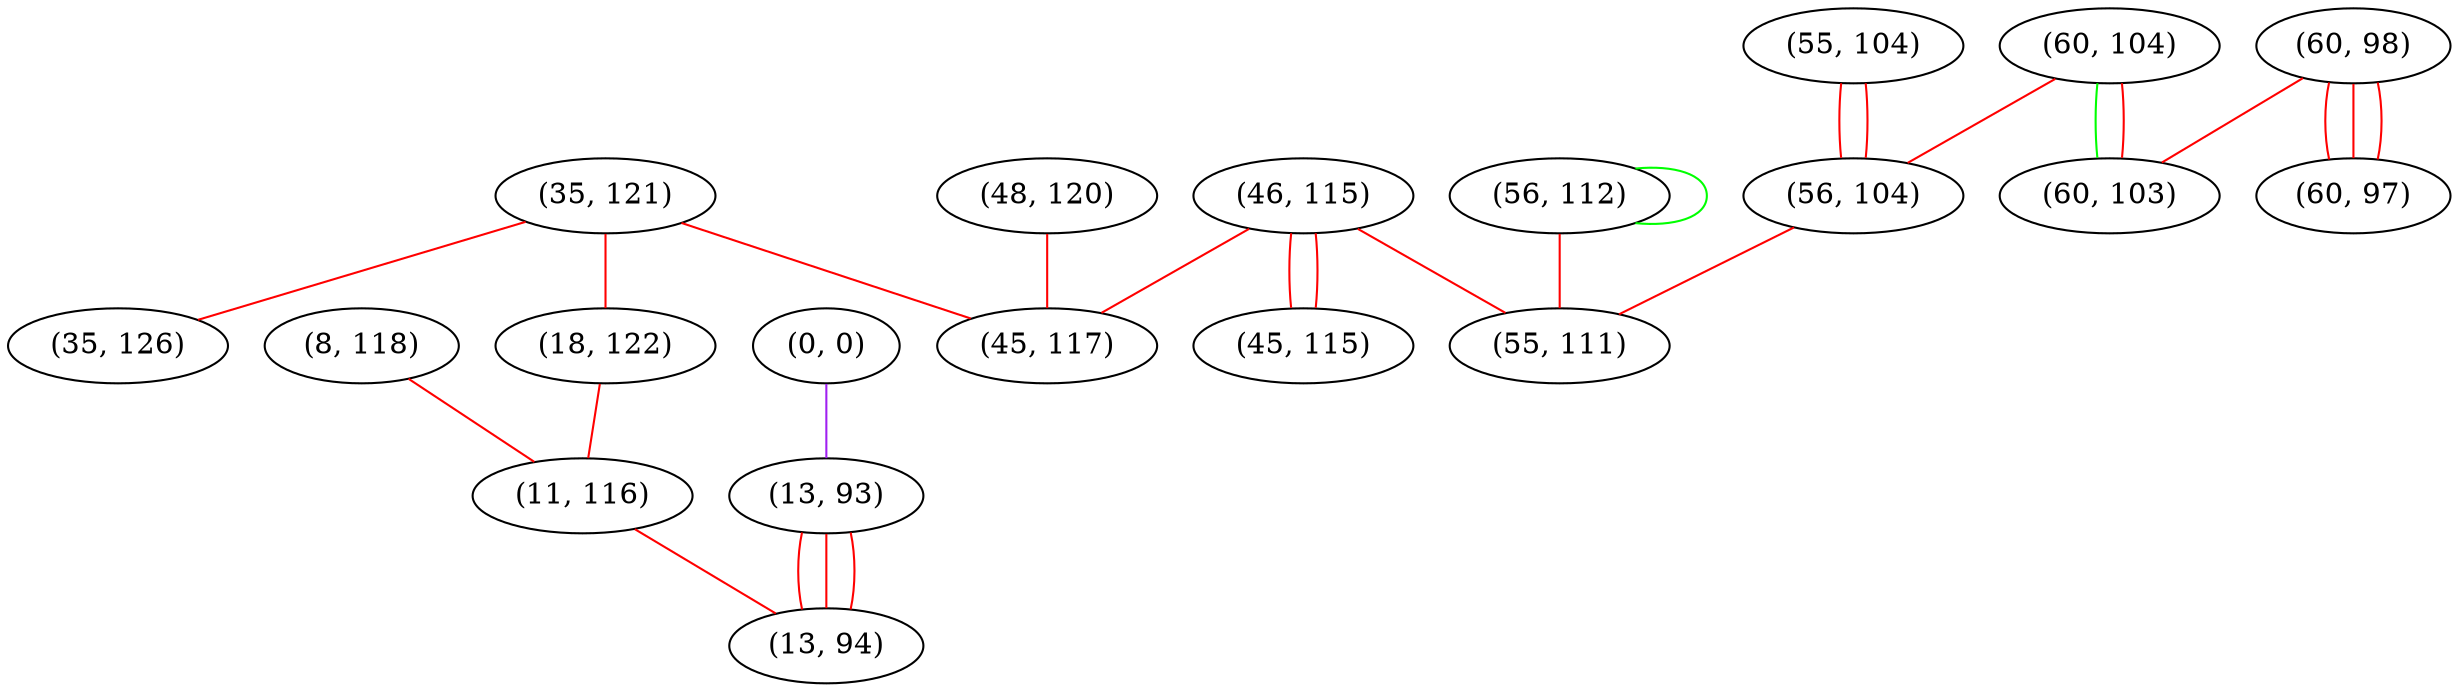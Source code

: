 graph "" {
"(35, 121)";
"(0, 0)";
"(46, 115)";
"(8, 118)";
"(56, 112)";
"(55, 104)";
"(35, 126)";
"(18, 122)";
"(60, 104)";
"(60, 98)";
"(56, 104)";
"(11, 116)";
"(13, 93)";
"(45, 115)";
"(13, 94)";
"(60, 97)";
"(60, 103)";
"(48, 120)";
"(45, 117)";
"(55, 111)";
"(35, 121)" -- "(45, 117)"  [color=red, key=0, weight=1];
"(35, 121)" -- "(35, 126)"  [color=red, key=0, weight=1];
"(35, 121)" -- "(18, 122)"  [color=red, key=0, weight=1];
"(0, 0)" -- "(13, 93)"  [color=purple, key=0, weight=4];
"(46, 115)" -- "(55, 111)"  [color=red, key=0, weight=1];
"(46, 115)" -- "(45, 117)"  [color=red, key=0, weight=1];
"(46, 115)" -- "(45, 115)"  [color=red, key=0, weight=1];
"(46, 115)" -- "(45, 115)"  [color=red, key=1, weight=1];
"(8, 118)" -- "(11, 116)"  [color=red, key=0, weight=1];
"(56, 112)" -- "(56, 112)"  [color=green, key=0, weight=2];
"(56, 112)" -- "(55, 111)"  [color=red, key=0, weight=1];
"(55, 104)" -- "(56, 104)"  [color=red, key=0, weight=1];
"(55, 104)" -- "(56, 104)"  [color=red, key=1, weight=1];
"(18, 122)" -- "(11, 116)"  [color=red, key=0, weight=1];
"(60, 104)" -- "(60, 103)"  [color=green, key=0, weight=2];
"(60, 104)" -- "(60, 103)"  [color=red, key=1, weight=1];
"(60, 104)" -- "(56, 104)"  [color=red, key=0, weight=1];
"(60, 98)" -- "(60, 103)"  [color=red, key=0, weight=1];
"(60, 98)" -- "(60, 97)"  [color=red, key=0, weight=1];
"(60, 98)" -- "(60, 97)"  [color=red, key=1, weight=1];
"(60, 98)" -- "(60, 97)"  [color=red, key=2, weight=1];
"(56, 104)" -- "(55, 111)"  [color=red, key=0, weight=1];
"(11, 116)" -- "(13, 94)"  [color=red, key=0, weight=1];
"(13, 93)" -- "(13, 94)"  [color=red, key=0, weight=1];
"(13, 93)" -- "(13, 94)"  [color=red, key=1, weight=1];
"(13, 93)" -- "(13, 94)"  [color=red, key=2, weight=1];
"(48, 120)" -- "(45, 117)"  [color=red, key=0, weight=1];
}
